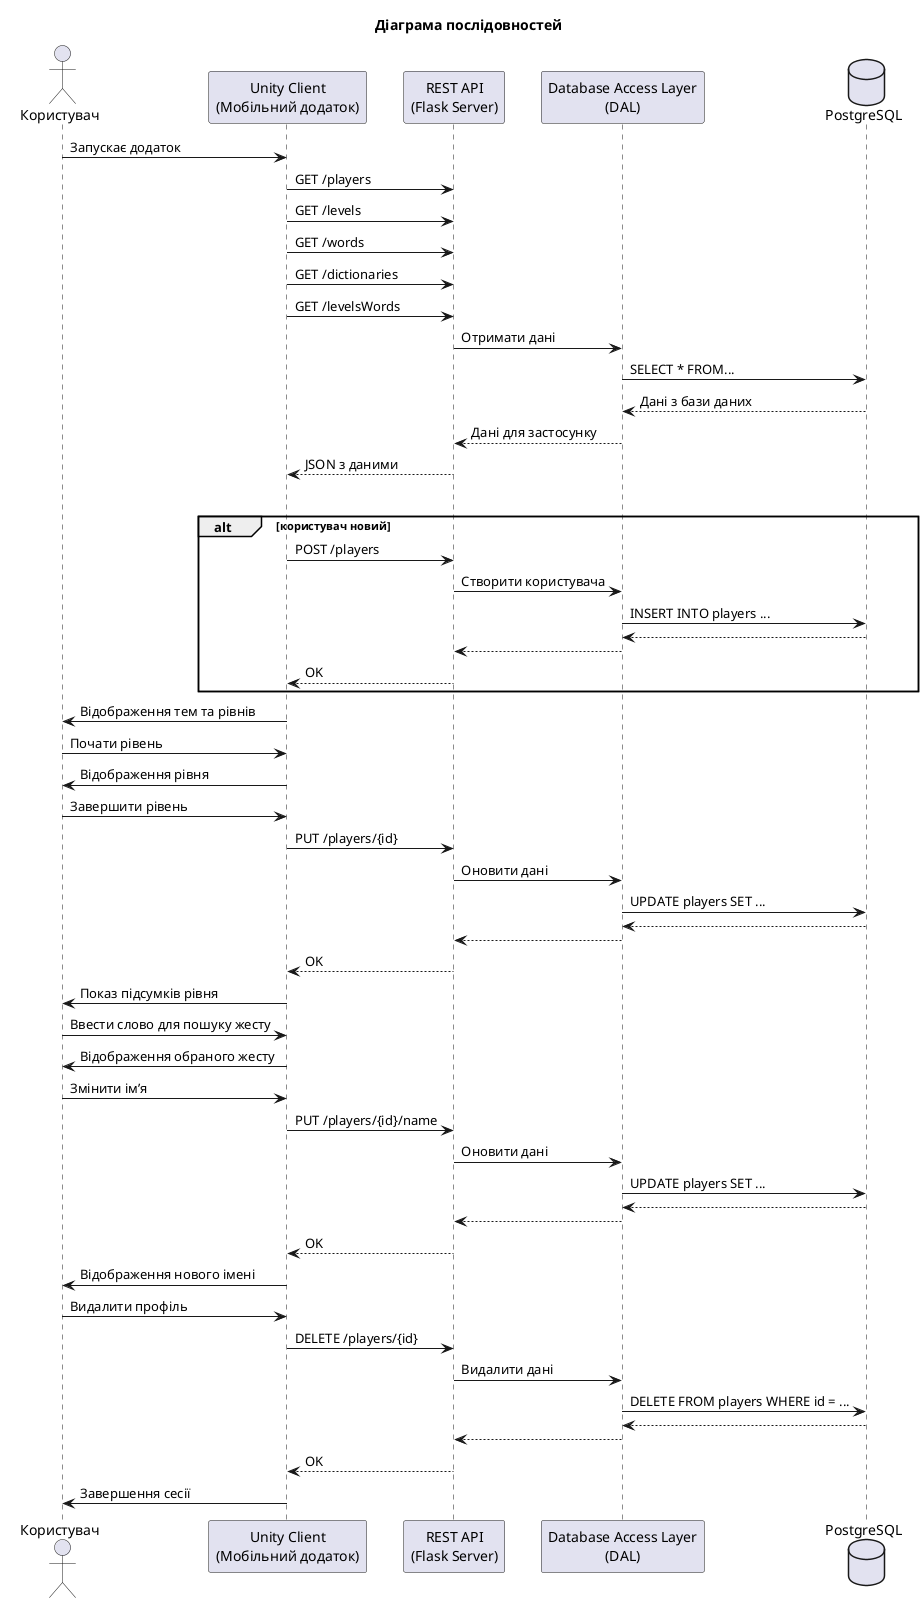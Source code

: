 @startuml SequenceDiagram
title Діаграма послідовностей

actor Користувач
participant "Unity Client\n(Мобільний додаток)" as Unity
participant "REST API\n(Flask Server)" as API
participant "Database Access Layer\n(DAL)" as DAL
database "PostgreSQL" as DB

Користувач -> Unity : Запускає додаток
Unity -> API : GET /players
Unity -> API : GET /levels
Unity -> API : GET /words
Unity -> API : GET /dictionaries
Unity -> API : GET /levelsWords
API -> DAL : Отримати дані
DAL -> DB : SELECT * FROM...
DB --> DAL : Дані з бази даних
DAL --> API : Дані для застосунку
API --> Unity : JSON з даними

loop При вході
  alt користувач новий
    Unity -> API : POST /players
    API -> DAL : Створити користувача
    DAL -> DB : INSERT INTO players ...
    DB --> DAL
    DAL --> API
    API --> Unity : OK
end

Unity -> Користувач : Відображення тем та рівнів


Користувач -> Unity : Почати рівень
Unity -> Користувач : Відображення рівня

Користувач -> Unity : Завершити рівень
Unity -> API : PUT /players/{id}
API -> DAL : Оновити дані
DAL -> DB : UPDATE players SET ...
DB --> DAL
DAL --> API
API --> Unity : OK
Unity -> Користувач : Показ підсумків рівня

Користувач -> Unity : Ввести слово для пошуку жесту
Unity -> Користувач : Відображення обраного жесту

Користувач -> Unity : Змінити імʼя
Unity -> API : PUT /players/{id}/name
API -> DAL : Оновити дані
DAL -> DB : UPDATE players SET ...
DB --> DAL
DAL --> API
API --> Unity : OK
Unity -> Користувач : Відображення нового імені

Користувач -> Unity : Видалити профіль
Unity -> API : DELETE /players/{id}
API -> DAL : Видалити дані
DAL -> DB : DELETE FROM players WHERE id = ...
DB --> DAL
DAL --> API
API --> Unity : OK
Unity -> Користувач : Завершення сесії

@enduml